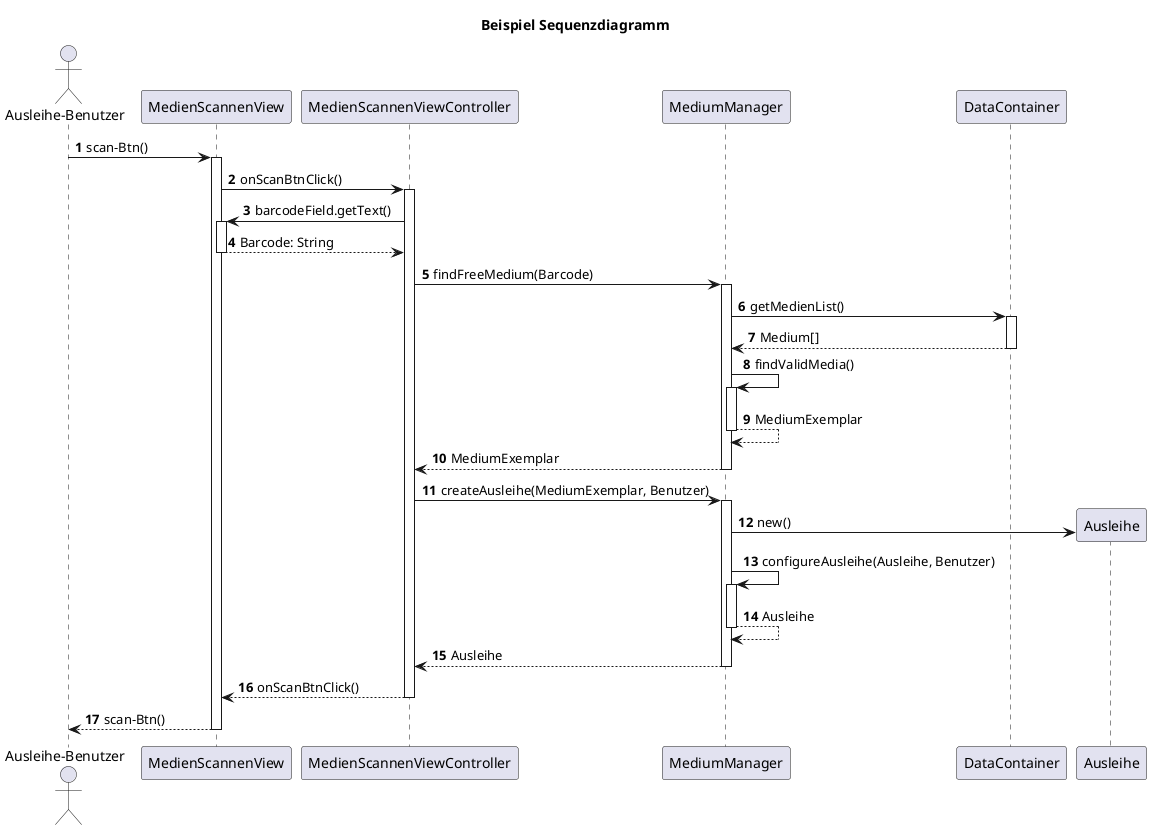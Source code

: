 
@startuml
title Beispiel Sequenzdiagramm
' Numerierung:
autonumber
skinparam shadowing false

' Aktoren und Objekte/Systeme definieren:
actor "Ausleihe-Benutzer" as actor
participant "MedienScannenView" as scanview
participant "MedienScannenViewController" as scancontroller
participant "MediumManager" as mm
participant "DataContainer" as dc

actor -> scanview ++: scan-Btn()
    scanview -> scancontroller ++: onScanBtnClick()
        scancontroller -> scanview ++: barcodeField.getText()

        return Barcode: String

        scancontroller -> mm ++: findFreeMedium(Barcode)
            mm -> dc++: getMedienList()
            return Medium[]
            mm -> mm++: findValidMedia()
            return MediumExemplar
        return MediumExemplar

        scancontroller -> mm++: createAusleihe(MediumExemplar, Benutzer)
            mm -> Ausleihe **: new()
            mm -> mm++: configureAusleihe(Ausleihe, Benutzer)
            return Ausleihe
        return Ausleihe

    return onScanBtnClick()

return scan-Btn()
@enduml
